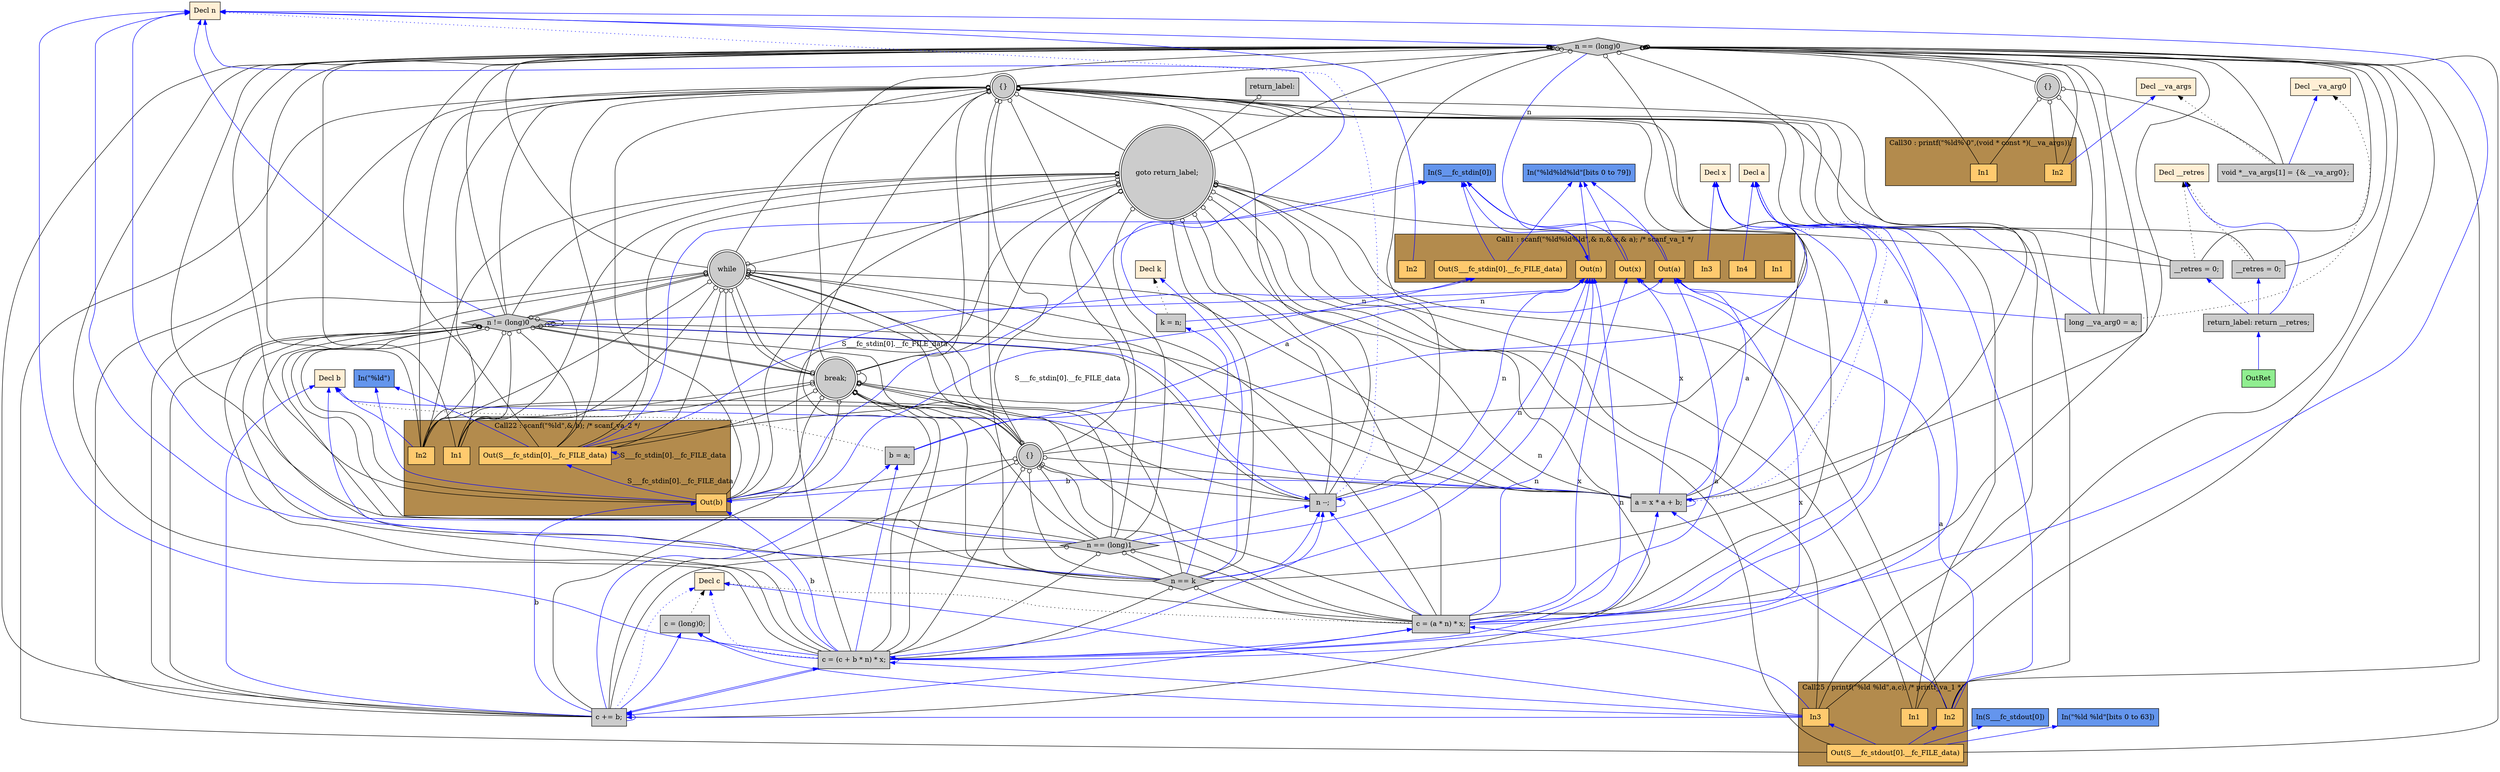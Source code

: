 digraph G {
  rankdir=TB;
  node [style="filled", ];
  96 [label="{}", fillcolor="#CCCCCC", shape=doublecircle, ];
  64 [label="k = n;", fillcolor="#CCCCCC", shape=box, ];
  97 [label="__retres = 0;", fillcolor="#CCCCCC", shape=box, ];
  65 [label="c = (long)0;", fillcolor="#CCCCCC", shape=box, ];
  98 [label="goto return_label;", fillcolor="#CCCCCC", shape=doublecircle, ];
  66 [label="b = a;", fillcolor="#CCCCCC", shape=box, ];
  99 [label="return_label:", fillcolor="#CCCCCC", shape=box, ];
  67 [label="n == (long)0", fillcolor="#CCCCCC", shape=diamond, ];
  100 [label="return_label: return __retres;", fillcolor="#CCCCCC",
       shape=box, ];
  68 [label="{}", fillcolor="#CCCCCC", shape=doublecircle, ];
  101 [label="OutRet", fillcolor="#90EE90", shape=box, ];
  69 [label="while", fillcolor="#CCCCCC", shape=doublecircle, ];
  102 [label="In(S___fc_stdout[0])", fillcolor="#6495ED", shape=box, ];
  70 [label="n != (long)0", fillcolor="#CCCCCC", shape=diamond, ];
  103 [label="In(\"%ld %ld\"[bits 0 to 63])", fillcolor="#6495ED", shape=box, ];
  71 [label="{}", fillcolor="#CCCCCC", shape=doublecircle, ];
  104 [label="In(S___fc_stdin[0])", fillcolor="#6495ED", shape=box, ];
  72 [label="n == (long)1", fillcolor="#CCCCCC", shape=diamond, ];
  105 [label="In(\"%ld\")", fillcolor="#6495ED", shape=box, ];
  73 [label="c += b;", fillcolor="#CCCCCC", shape=box, ];
  106 [label="In(\"%ld%ld%ld\"[bits 0 to 79])", fillcolor="#6495ED",
       shape=box, ];
  74 [label="n == k", fillcolor="#CCCCCC", shape=diamond, ];
  75 [label="c = (a * n) * x;", fillcolor="#CCCCCC", shape=box, ];
  76 [label="c = (c + b * n) * x;", fillcolor="#CCCCCC", shape=box, ];
  78 [label="In1", fillcolor="#FFCA6E", shape=box, ];
  46 [label="Decl n", fillcolor="#FFEFD5", shape=box, ];
  79 [label="In2", fillcolor="#FFCA6E", shape=box, ];
  47 [label="Decl a", fillcolor="#FFEFD5", shape=box, ];
  80 [label="Out(b)", fillcolor="#FFCA6E", shape=box, ];
  48 [label="Decl b", fillcolor="#FFEFD5", shape=box, ];
  81 [label="Out(S___fc_stdin[0].__fc_FILE_data)", fillcolor="#FFCA6E",
      shape=box, ];
  49 [label="Decl c", fillcolor="#FFEFD5", shape=box, ];
  82 [label="a = x * a + b;", fillcolor="#CCCCCC", shape=box, ];
  50 [label="Decl k", fillcolor="#FFEFD5", shape=box, ];
  83 [label="n --;", fillcolor="#CCCCCC", shape=box, ];
  51 [label="Decl x", fillcolor="#FFEFD5", shape=box, ];
  84 [label="long __va_arg0 = a;", fillcolor="#CCCCCC", shape=box, ];
  52 [label="Decl __va_arg0", fillcolor="#FFEFD5", shape=box, ];
  85 [label="break;", fillcolor="#CCCCCC", shape=doublecircle, ];
  53 [label="Decl __va_args", fillcolor="#FFEFD5", shape=box, ];
  86 [label="void *__va_args[1] = {& __va_arg0};", fillcolor="#CCCCCC",
      shape=box, ];
  54 [label="Decl __retres", fillcolor="#FFEFD5", shape=box, ];
  88 [label="In1", fillcolor="#FFCA6E", shape=box, ];
  56 [label="In1", fillcolor="#FFCA6E", shape=box, ];
  89 [label="In2", fillcolor="#FFCA6E", shape=box, ];
  57 [label="In2", fillcolor="#FFCA6E", shape=box, ];
  90 [label="In3", fillcolor="#FFCA6E", shape=box, ];
  58 [label="In3", fillcolor="#FFCA6E", shape=box, ];
  91 [label="Out(S___fc_stdout[0].__fc_FILE_data)", fillcolor="#FFCA6E",
      shape=box, ];
  59 [label="In4", fillcolor="#FFCA6E", shape=box, ];
  60 [label="Out(n)", fillcolor="#FFCA6E", shape=box, ];
  93 [label="In1", fillcolor="#FFCA6E", shape=box, ];
  61 [label="Out(a)", fillcolor="#FFCA6E", shape=box, ];
  94 [label="In2", fillcolor="#FFCA6E", shape=box, ];
  62 [label="Out(x)", fillcolor="#FFCA6E", shape=box, ];
  95 [label="__retres = 0;", fillcolor="#CCCCCC", shape=box, ];
  63 [label="Out(S___fc_stdin[0].__fc_FILE_data)", fillcolor="#FFCA6E",
      shape=box, ];
  
  subgraph cluster_Call1 { label="Call1 : scanf(\"%ld%ld%ld\",& n,& x,& a); /* scanf_va_1 */";
                           fillcolor="#B38B4D"; style="filled"; 63;62;61;60;59;58;57;56;
     };
  subgraph cluster_Call22 { label="Call22 : scanf(\"%ld\",& b); /* scanf_va_2 */";
                            fillcolor="#B38B4D"; style="filled"; 81;80;79;78;
     };
  subgraph cluster_Call25 { label="Call25 : printf(\"%ld %ld\",a,c); /* printf_va_1 */";
                            fillcolor="#B38B4D"; style="filled"; 91;90;89;88;
     };
  subgraph cluster_Call30 { label="Call30 : printf(\"%ld% 0\",(void * const *)(__va_args));";
                            fillcolor="#B38B4D"; style="filled"; 94;93;
     };
  
  edge [dir=back, ];
  67 -> 96 [color="#000000", arrowtail=odot, ];
  46 -> 64 [color="#0000FF", ];
  50 -> 64 [color="#000000", style="dotted", ];
  60 -> 64 [label="n", color="#0000FF", ];
  54 -> 97 [color="#000000", style="dotted", ];
  67 -> 97 [color="#000000", arrowtail=odot, ];
  96 -> 97 [color="#000000", arrowtail=odot, ];
  49 -> 65 [color="#000000", style="dotted", ];
  67 -> 98 [color="#000000", arrowtail=odot, ];
  96 -> 98 [color="#000000", arrowtail=odot, ];
  99 -> 98 [color="#000000", arrowtail=odot, ];
  47 -> 66 [color="#0000FF", ];
  48 -> 66 [color="#000000", style="dotted", ];
  61 -> 66 [label="a", color="#0000FF", ];
  46 -> 67 [color="#0000FF", ];
  60 -> 67 [label="n", color="#0000FF", ];
  54 -> 100 [color="#0000FF", ];
  95 -> 100 [color="#0000FF", ];
  97 -> 100 [color="#0000FF", ];
  67 -> 68 [color="#000000", arrowtail=odot, ];
  100 -> 101 [color="#0000FF", ];
  67 -> 69 [color="#000000", arrowtail=odot, ];
  69 -> 69 [color="#000000", arrowtail=odot, ];
  70 -> 69 [color="#000000", arrowtail=odot, ];
  85 -> 69 [color="#000000", arrowtail=odot, ];
  96 -> 69 [color="#000000", arrowtail=odot, ];
  98 -> 69 [color="#000000", arrowtail=odot, ];
  46 -> 70 [color="#0000FF", ];
  60 -> 70 [label="n", color="#0000FF", ];
  67 -> 70 [color="#000000", arrowtail=odot, ];
  69 -> 70 [color="#000000", arrowtail=odot, ];
  70 -> 70 [color="#000000", arrowtail=odot, ];
  83 -> 70 [color="#0000FF", ];
  85 -> 70 [color="#000000", arrowtail=odot, ];
  96 -> 70 [color="#000000", arrowtail=odot, ];
  98 -> 70 [color="#000000", arrowtail=odot, ];
  67 -> 71 [color="#000000", arrowtail=odot, ];
  69 -> 71 [color="#000000", arrowtail=odot, ];
  70 -> 71 [color="#000000", arrowtail=odot, ];
  85 -> 71 [color="#000000", arrowtail=odot, ];
  96 -> 71 [color="#000000", arrowtail=odot, ];
  98 -> 71 [color="#000000", arrowtail=odot, ];
  46 -> 72 [color="#0000FF", ];
  60 -> 72 [label="n", color="#0000FF", ];
  67 -> 72 [color="#000000", arrowtail=odot, ];
  69 -> 72 [color="#000000", arrowtail=odot, ];
  70 -> 72 [color="#000000", arrowtail=odot, ];
  71 -> 72 [color="#000000", arrowtail=odot, ];
  83 -> 72 [color="#0000FF", ];
  85 -> 72 [color="#000000", arrowtail=odot, ];
  96 -> 72 [color="#000000", arrowtail=odot, ];
  98 -> 72 [color="#000000", arrowtail=odot, ];
  48 -> 73 [color="#0000FF", ];
  49 -> 73 [color="#0000FF", style="dotted", ];
  65 -> 73 [color="#0000FF", ];
  66 -> 73 [color="#0000FF", ];
  67 -> 73 [color="#000000", arrowtail=odot, ];
  69 -> 73 [color="#000000", arrowtail=odot, ];
  70 -> 73 [color="#000000", arrowtail=odot, ];
  71 -> 73 [color="#000000", arrowtail=odot, ];
  72 -> 73 [color="#000000", arrowtail=odot, ];
  73 -> 73 [color="#0000FF", ];
  75 -> 73 [color="#0000FF", ];
  76 -> 73 [color="#0000FF", ];
  80 -> 73 [label="b", color="#0000FF", ];
  85 -> 73 [color="#000000", arrowtail=odot, ];
  96 -> 73 [color="#000000", arrowtail=odot, ];
  98 -> 73 [color="#000000", arrowtail=odot, ];
  46 -> 74 [color="#0000FF", ];
  50 -> 74 [color="#0000FF", ];
  60 -> 74 [label="n", color="#0000FF", ];
  64 -> 74 [color="#0000FF", ];
  67 -> 74 [color="#000000", arrowtail=odot, ];
  69 -> 74 [color="#000000", arrowtail=odot, ];
  70 -> 74 [color="#000000", arrowtail=odot, ];
  71 -> 74 [color="#000000", arrowtail=odot, ];
  72 -> 74 [color="#000000", arrowtail=odot, ];
  83 -> 74 [color="#0000FF", ];
  85 -> 74 [color="#000000", arrowtail=odot, ];
  96 -> 74 [color="#000000", arrowtail=odot, ];
  98 -> 74 [color="#000000", arrowtail=odot, ];
  46 -> 75 [color="#0000FF", ];
  47 -> 75 [color="#0000FF", ];
  49 -> 75 [color="#000000", style="dotted", ];
  51 -> 75 [color="#0000FF", ];
  60 -> 75 [label="n", color="#0000FF", ];
  61 -> 75 [label="a", color="#0000FF", ];
  62 -> 75 [label="x", color="#0000FF", ];
  67 -> 75 [color="#000000", arrowtail=odot, ];
  69 -> 75 [color="#000000", arrowtail=odot, ];
  70 -> 75 [color="#000000", arrowtail=odot, ];
  71 -> 75 [color="#000000", arrowtail=odot, ];
  72 -> 75 [color="#000000", arrowtail=odot, ];
  74 -> 75 [color="#000000", arrowtail=odot, ];
  82 -> 75 [color="#0000FF", ];
  83 -> 75 [color="#0000FF", ];
  85 -> 75 [color="#000000", arrowtail=odot, ];
  96 -> 75 [color="#000000", arrowtail=odot, ];
  98 -> 75 [color="#000000", arrowtail=odot, ];
  46 -> 76 [color="#0000FF", ];
  48 -> 76 [color="#0000FF", ];
  49 -> 76 [color="#0000FF", style="dotted", ];
  51 -> 76 [color="#0000FF", ];
  60 -> 76 [label="n", color="#0000FF", ];
  62 -> 76 [label="x", color="#0000FF", ];
  65 -> 76 [color="#0000FF", ];
  66 -> 76 [color="#0000FF", ];
  67 -> 76 [color="#000000", arrowtail=odot, ];
  69 -> 76 [color="#000000", arrowtail=odot, ];
  70 -> 76 [color="#000000", arrowtail=odot, ];
  71 -> 76 [color="#000000", arrowtail=odot, ];
  72 -> 76 [color="#000000", arrowtail=odot, ];
  73 -> 76 [color="#0000FF", ];
  74 -> 76 [color="#000000", arrowtail=odot, ];
  75 -> 76 [color="#0000FF", ];
  76 -> 76 [color="#0000FF", ];
  80 -> 76 [label="b", color="#0000FF", ];
  83 -> 76 [color="#0000FF", ];
  85 -> 76 [color="#000000", arrowtail=odot, ];
  96 -> 76 [color="#000000", arrowtail=odot, ];
  98 -> 76 [color="#000000", arrowtail=odot, ];
  67 -> 78 [color="#000000", arrowtail=odot, ];
  69 -> 78 [color="#000000", arrowtail=odot, ];
  70 -> 78 [color="#000000", arrowtail=odot, ];
  71 -> 78 [color="#000000", arrowtail=odot, ];
  85 -> 78 [color="#000000", arrowtail=odot, ];
  96 -> 78 [color="#000000", arrowtail=odot, ];
  98 -> 78 [color="#000000", arrowtail=odot, ];
  48 -> 79 [color="#0000FF", ];
  67 -> 79 [color="#000000", arrowtail=odot, ];
  69 -> 79 [color="#000000", arrowtail=odot, ];
  70 -> 79 [color="#000000", arrowtail=odot, ];
  71 -> 79 [color="#000000", arrowtail=odot, ];
  85 -> 79 [color="#000000", arrowtail=odot, ];
  96 -> 79 [color="#000000", arrowtail=odot, ];
  98 -> 79 [color="#000000", arrowtail=odot, ];
  63 -> 80 [label="S___fc_stdin[0].__fc_FILE_data", color="#0000FF", ];
  67 -> 80 [color="#000000", arrowtail=odot, ];
  69 -> 80 [color="#000000", arrowtail=odot, ];
  70 -> 80 [color="#000000", arrowtail=odot, ];
  71 -> 80 [color="#000000", arrowtail=odot, ];
  81 -> 80 [label="S___fc_stdin[0].__fc_FILE_data", color="#0000FF", ];
  85 -> 80 [color="#000000", arrowtail=odot, ];
  96 -> 80 [color="#000000", arrowtail=odot, ];
  98 -> 80 [color="#000000", arrowtail=odot, ];
  104 -> 80 [color="#0000FF", ];
  105 -> 80 [color="#0000FF", ];
  63 -> 81 [label="S___fc_stdin[0].__fc_FILE_data", color="#0000FF", ];
  67 -> 81 [color="#000000", arrowtail=odot, ];
  69 -> 81 [color="#000000", arrowtail=odot, ];
  70 -> 81 [color="#000000", arrowtail=odot, ];
  71 -> 81 [color="#000000", arrowtail=odot, ];
  81 -> 81 [label="S___fc_stdin[0].__fc_FILE_data", color="#0000FF", ];
  85 -> 81 [color="#000000", arrowtail=odot, ];
  96 -> 81 [color="#000000", arrowtail=odot, ];
  98 -> 81 [color="#000000", arrowtail=odot, ];
  104 -> 81 [color="#0000FF", ];
  105 -> 81 [color="#0000FF", ];
  47 -> 82 [color="#0000FF", style="dotted", ];
  48 -> 82 [color="#0000FF", ];
  51 -> 82 [color="#0000FF", ];
  61 -> 82 [label="a", color="#0000FF", ];
  62 -> 82 [label="x", color="#0000FF", ];
  67 -> 82 [color="#000000", arrowtail=odot, ];
  69 -> 82 [color="#000000", arrowtail=odot, ];
  70 -> 82 [color="#000000", arrowtail=odot, ];
  71 -> 82 [color="#000000", arrowtail=odot, ];
  80 -> 82 [label="b", color="#0000FF", ];
  82 -> 82 [color="#0000FF", ];
  85 -> 82 [color="#000000", arrowtail=odot, ];
  96 -> 82 [color="#000000", arrowtail=odot, ];
  98 -> 82 [color="#000000", arrowtail=odot, ];
  46 -> 83 [color="#0000FF", style="dotted", ];
  60 -> 83 [label="n", color="#0000FF", ];
  67 -> 83 [color="#000000", arrowtail=odot, ];
  69 -> 83 [color="#000000", arrowtail=odot, ];
  70 -> 83 [color="#000000", arrowtail=odot, ];
  71 -> 83 [color="#000000", arrowtail=odot, ];
  83 -> 83 [color="#0000FF", ];
  85 -> 83 [color="#000000", arrowtail=odot, ];
  96 -> 83 [color="#000000", arrowtail=odot, ];
  98 -> 83 [color="#000000", arrowtail=odot, ];
  47 -> 84 [color="#0000FF", ];
  52 -> 84 [color="#000000", style="dotted", ];
  61 -> 84 [label="a", color="#0000FF", ];
  67 -> 84 [color="#000000", arrowtail=odot, ];
  68 -> 84 [color="#000000", arrowtail=odot, ];
  67 -> 85 [color="#000000", arrowtail=odot, ];
  69 -> 85 [color="#000000", arrowtail=odot, ];
  70 -> 85 [color="#000000", arrowtail=odot, ];
  85 -> 85 [color="#000000", arrowtail=odot, ];
  96 -> 85 [color="#000000", arrowtail=odot, ];
  98 -> 85 [color="#000000", arrowtail=odot, ];
  52 -> 86 [color="#0000FF", ];
  53 -> 86 [color="#000000", style="dotted", ];
  67 -> 86 [color="#000000", arrowtail=odot, ];
  68 -> 86 [color="#000000", arrowtail=odot, ];
  67 -> 88 [color="#000000", arrowtail=odot, ];
  96 -> 88 [color="#000000", arrowtail=odot, ];
  98 -> 88 [color="#000000", arrowtail=odot, ];
  47 -> 89 [color="#0000FF", ];
  61 -> 89 [label="a", color="#0000FF", ];
  67 -> 89 [color="#000000", arrowtail=odot, ];
  82 -> 89 [color="#0000FF", ];
  96 -> 89 [color="#000000", arrowtail=odot, ];
  98 -> 89 [color="#000000", arrowtail=odot, ];
  46 -> 57 [color="#0000FF", ];
  49 -> 90 [color="#0000FF", ];
  65 -> 90 [color="#0000FF", ];
  67 -> 90 [color="#000000", arrowtail=odot, ];
  73 -> 90 [color="#0000FF", ];
  75 -> 90 [color="#0000FF", ];
  76 -> 90 [color="#0000FF", ];
  96 -> 90 [color="#000000", arrowtail=odot, ];
  98 -> 90 [color="#000000", arrowtail=odot, ];
  51 -> 58 [color="#0000FF", ];
  67 -> 91 [color="#000000", arrowtail=odot, ];
  89 -> 91 [color="#0000FF", ];
  90 -> 91 [color="#0000FF", ];
  96 -> 91 [color="#000000", arrowtail=odot, ];
  98 -> 91 [color="#000000", arrowtail=odot, ];
  102 -> 91 [color="#0000FF", ];
  103 -> 91 [color="#0000FF", ];
  47 -> 59 [color="#0000FF", ];
  104 -> 60 [color="#0000FF", ];
  106 -> 60 [color="#0000FF", ];
  67 -> 93 [color="#000000", arrowtail=odot, ];
  68 -> 93 [color="#000000", arrowtail=odot, ];
  104 -> 61 [color="#0000FF", ];
  106 -> 61 [color="#0000FF", ];
  53 -> 94 [color="#0000FF", ];
  67 -> 94 [color="#000000", arrowtail=odot, ];
  68 -> 94 [color="#000000", arrowtail=odot, ];
  104 -> 62 [color="#0000FF", ];
  106 -> 62 [color="#0000FF", ];
  54 -> 95 [color="#000000", style="dotted", ];
  67 -> 95 [color="#000000", arrowtail=odot, ];
  96 -> 95 [color="#000000", arrowtail=odot, ];
  98 -> 95 [color="#000000", arrowtail=odot, ];
  104 -> 63 [color="#0000FF", ];
  106 -> 63 [color="#0000FF", ];
  
  }